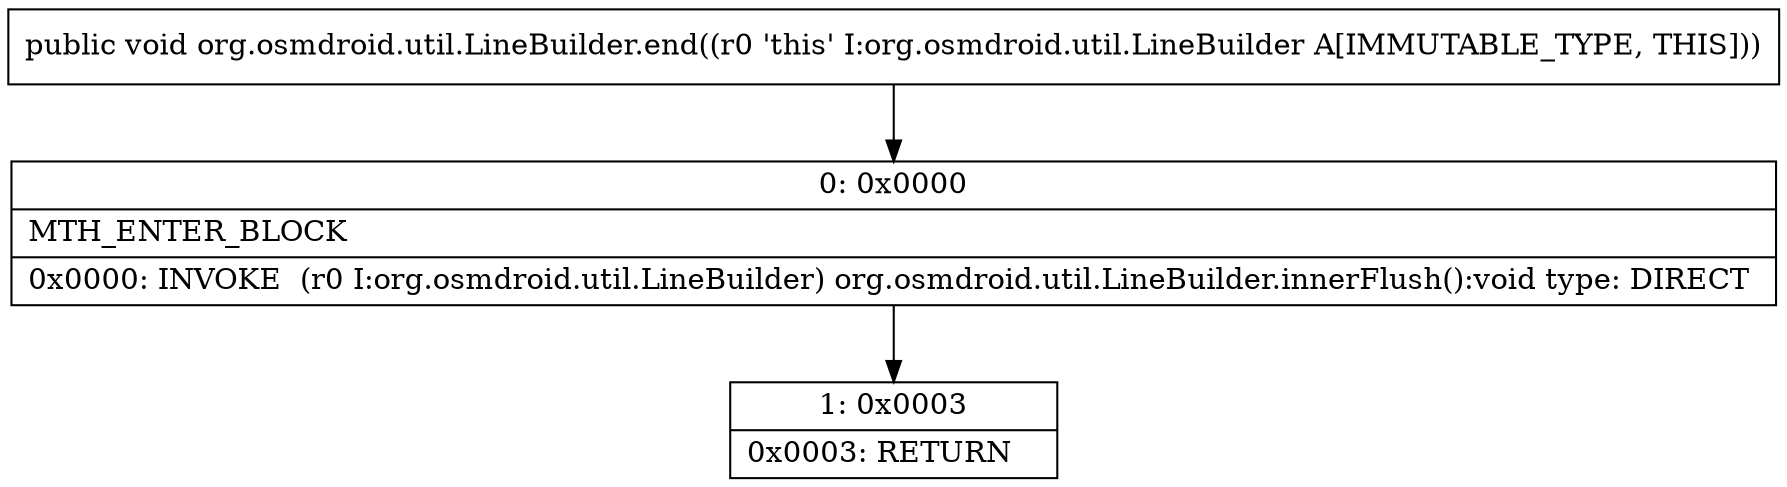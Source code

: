 digraph "CFG fororg.osmdroid.util.LineBuilder.end()V" {
Node_0 [shape=record,label="{0\:\ 0x0000|MTH_ENTER_BLOCK\l|0x0000: INVOKE  (r0 I:org.osmdroid.util.LineBuilder) org.osmdroid.util.LineBuilder.innerFlush():void type: DIRECT \l}"];
Node_1 [shape=record,label="{1\:\ 0x0003|0x0003: RETURN   \l}"];
MethodNode[shape=record,label="{public void org.osmdroid.util.LineBuilder.end((r0 'this' I:org.osmdroid.util.LineBuilder A[IMMUTABLE_TYPE, THIS])) }"];
MethodNode -> Node_0;
Node_0 -> Node_1;
}

